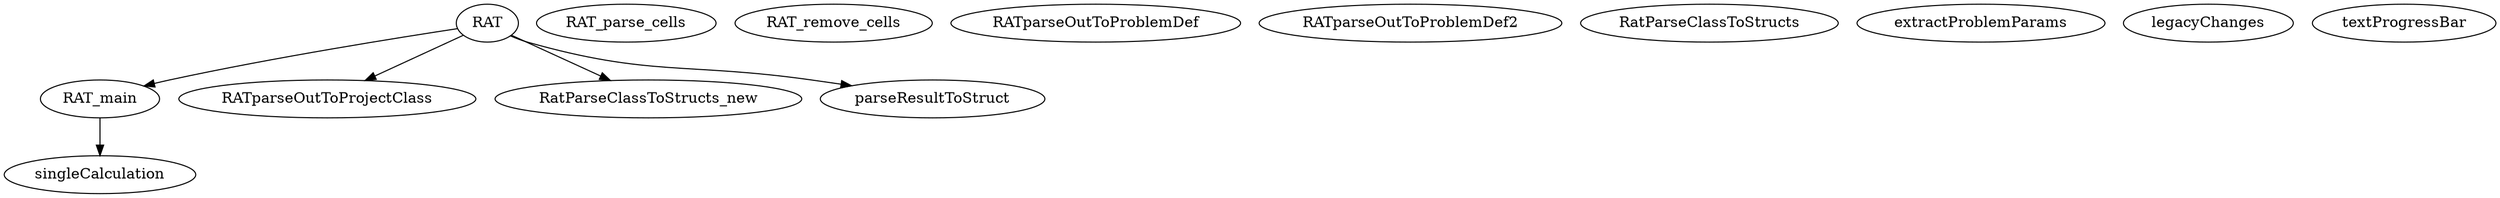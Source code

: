 /* Created by mdot for Matlab */
digraph m2html {
  RAT -> RAT_main;
  RAT -> RATparseOutToProjectClass;
  RAT -> RatParseClassToStructs_new;
  RAT -> parseResultToStruct;
  RAT_main -> singleCalculation;

  RAT [URL="RAT.html"];
  RAT_main [URL="RAT_main.html"];
  RAT_parse_cells [URL="RAT_parse_cells.html"];
  RAT_remove_cells [URL="RAT_remove_cells.html"];
  RATparseOutToProblemDef [URL="RATparseOutToProblemDef.html"];
  RATparseOutToProblemDef2 [URL="RATparseOutToProblemDef2.html"];
  RATparseOutToProjectClass [URL="RATparseOutToProjectClass.html"];
  RatParseClassToStructs [URL="RatParseClassToStructs.html"];
  RatParseClassToStructs_new [URL="RatParseClassToStructs_new.html"];
  extractProblemParams [URL="extractProblemParams.html"];
  legacyChanges [URL="legacyChanges.html"];
  parseResultToStruct [URL="parseResultToStruct.html"];
  singleCalculation [URL="singleCalculation.html"];
  textProgressBar [URL="textProgressBar.html"];
}